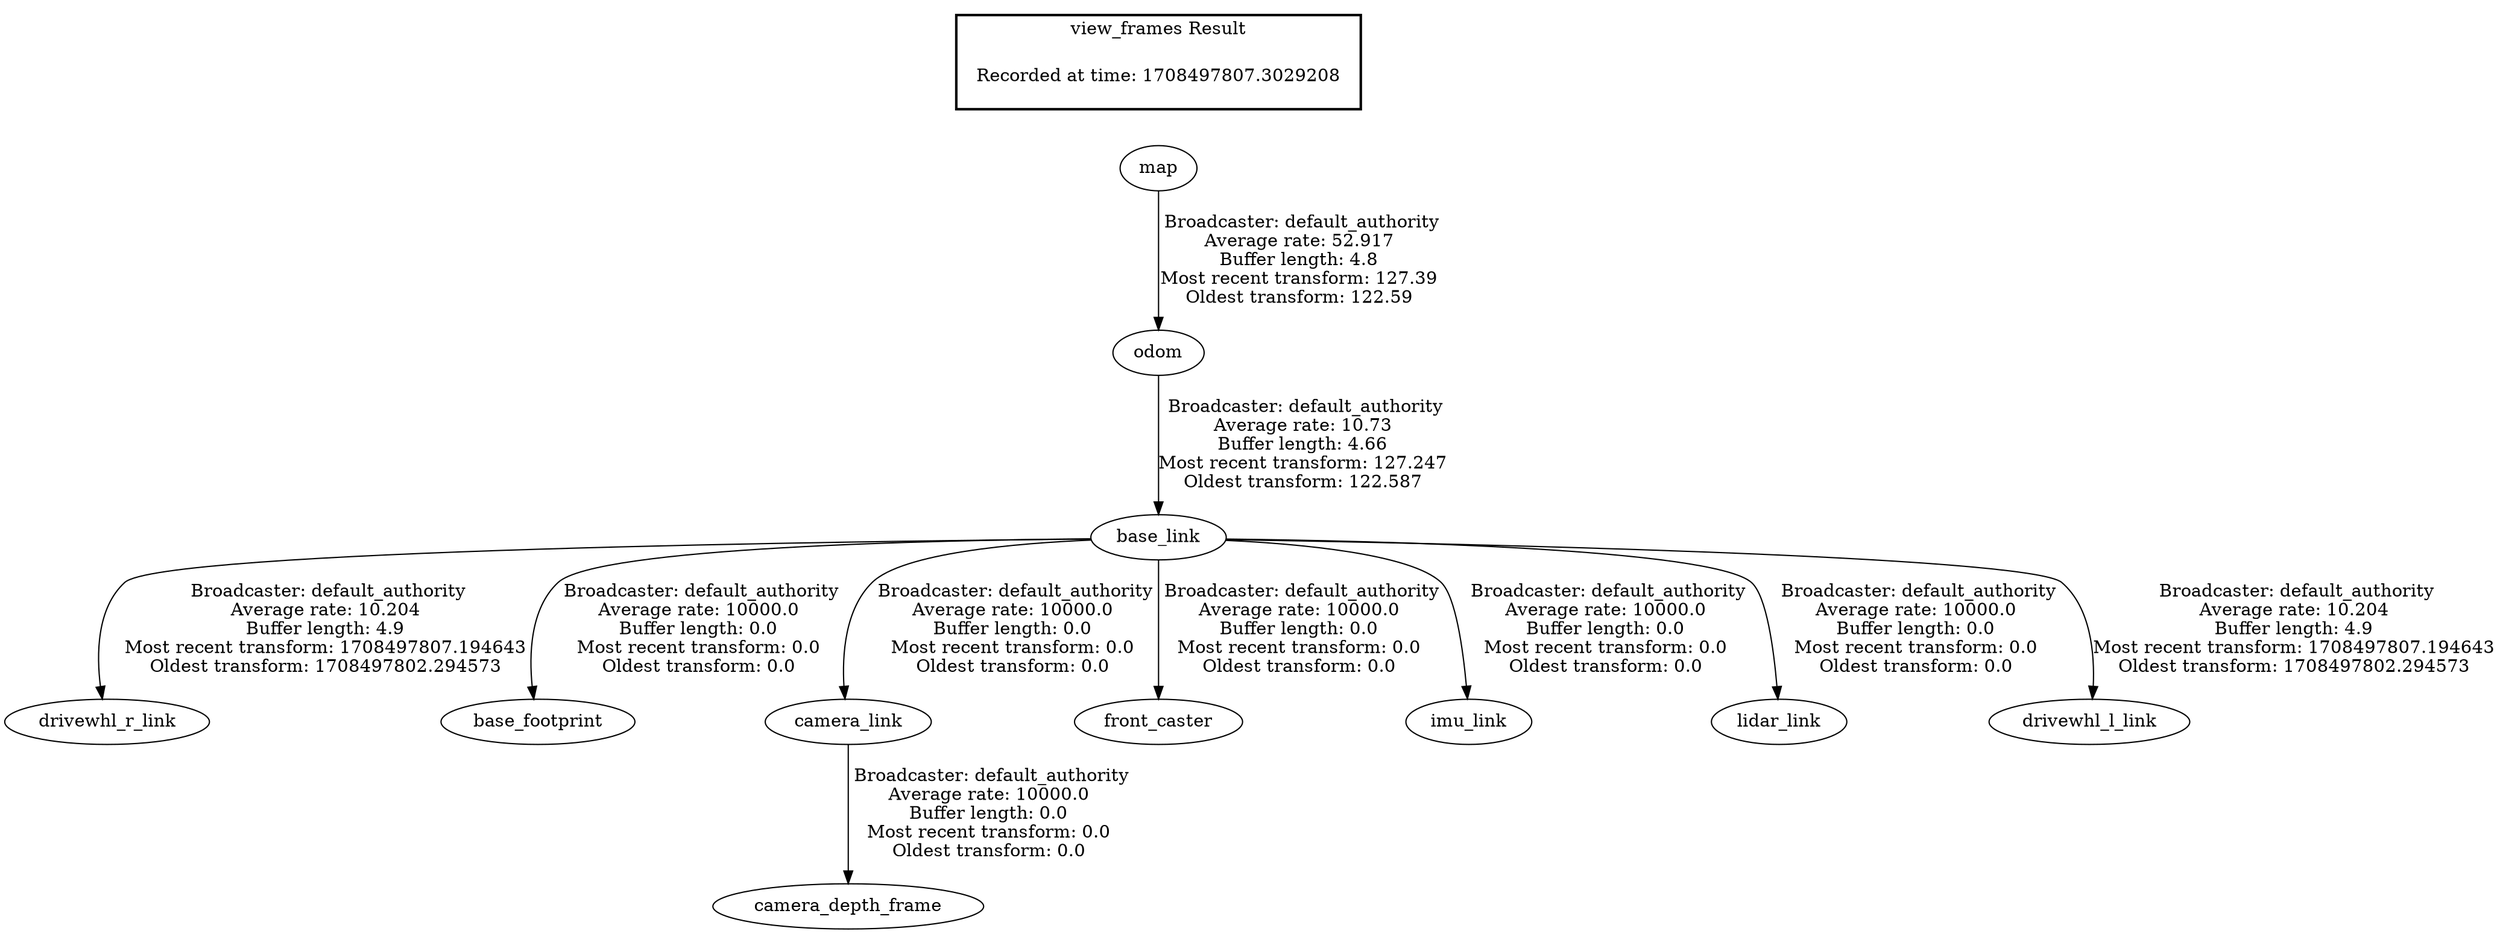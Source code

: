 digraph G {
"base_link" -> "drivewhl_r_link"[label=" Broadcaster: default_authority\nAverage rate: 10.204\nBuffer length: 4.9\nMost recent transform: 1708497807.194643\nOldest transform: 1708497802.294573\n"];
"odom" -> "base_link"[label=" Broadcaster: default_authority\nAverage rate: 10.73\nBuffer length: 4.66\nMost recent transform: 127.247\nOldest transform: 122.587\n"];
"base_link" -> "base_footprint"[label=" Broadcaster: default_authority\nAverage rate: 10000.0\nBuffer length: 0.0\nMost recent transform: 0.0\nOldest transform: 0.0\n"];
"camera_link" -> "camera_depth_frame"[label=" Broadcaster: default_authority\nAverage rate: 10000.0\nBuffer length: 0.0\nMost recent transform: 0.0\nOldest transform: 0.0\n"];
"base_link" -> "camera_link"[label=" Broadcaster: default_authority\nAverage rate: 10000.0\nBuffer length: 0.0\nMost recent transform: 0.0\nOldest transform: 0.0\n"];
"base_link" -> "front_caster"[label=" Broadcaster: default_authority\nAverage rate: 10000.0\nBuffer length: 0.0\nMost recent transform: 0.0\nOldest transform: 0.0\n"];
"base_link" -> "imu_link"[label=" Broadcaster: default_authority\nAverage rate: 10000.0\nBuffer length: 0.0\nMost recent transform: 0.0\nOldest transform: 0.0\n"];
"base_link" -> "lidar_link"[label=" Broadcaster: default_authority\nAverage rate: 10000.0\nBuffer length: 0.0\nMost recent transform: 0.0\nOldest transform: 0.0\n"];
"map" -> "odom"[label=" Broadcaster: default_authority\nAverage rate: 52.917\nBuffer length: 4.8\nMost recent transform: 127.39\nOldest transform: 122.59\n"];
"base_link" -> "drivewhl_l_link"[label=" Broadcaster: default_authority\nAverage rate: 10.204\nBuffer length: 4.9\nMost recent transform: 1708497807.194643\nOldest transform: 1708497802.294573\n"];
edge [style=invis];
 subgraph cluster_legend { style=bold; color=black; label ="view_frames Result";
"Recorded at time: 1708497807.3029208"[ shape=plaintext ] ;
}->"map";
}